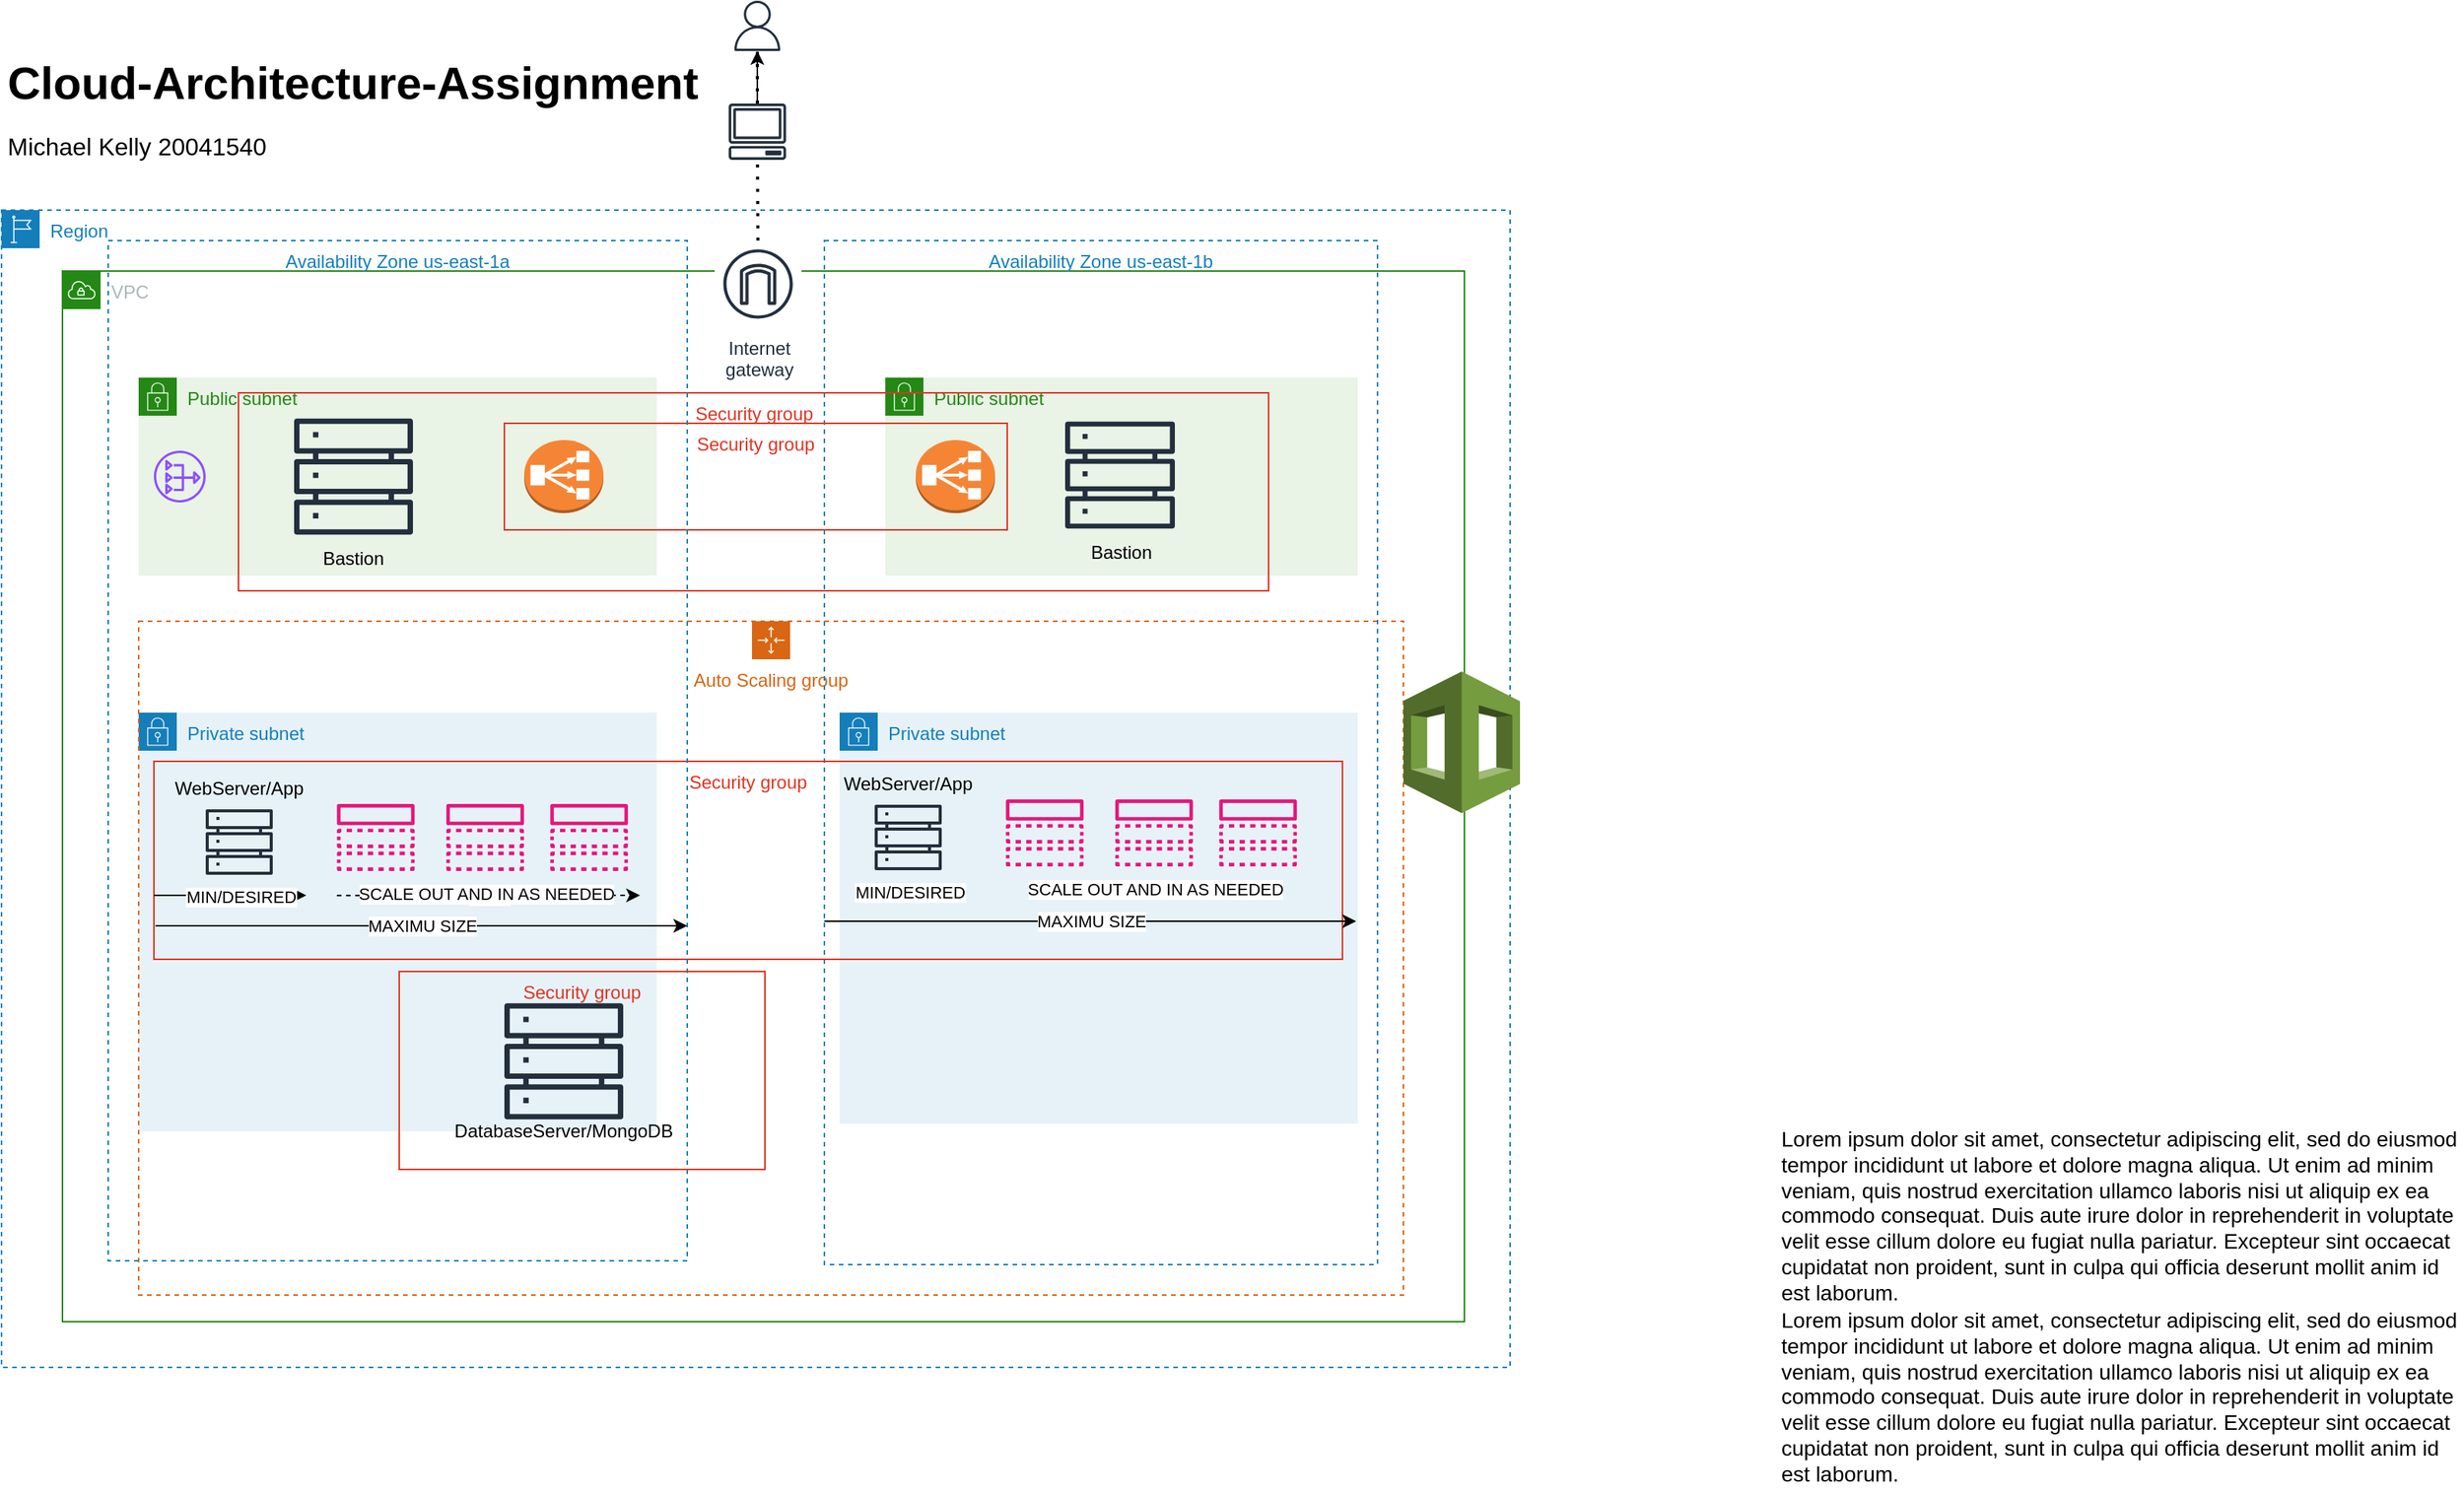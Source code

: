 <mxfile version="22.0.8" type="github">
  <diagram id="Ht1M8jgEwFfnCIfOTk4-" name="Page-1">
    <mxGraphModel dx="1224" dy="751" grid="1" gridSize="10" guides="1" tooltips="1" connect="1" arrows="1" fold="1" page="1" pageScale="1" pageWidth="827" pageHeight="1169" math="0" shadow="0">
      <root>
        <mxCell id="0" />
        <mxCell id="1" parent="0" />
        <mxCell id="-QjtrjUzRDEMRZ5MF8oH-47" value="Cloud-Architecture-Assignment" style="text;html=1;resizable=0;points=[];autosize=1;align=left;verticalAlign=top;spacingTop=-4;fontSize=30;fontStyle=1" parent="1" vertex="1">
          <mxGeometry x="12" y="65.5" width="480" height="40" as="geometry" />
        </mxCell>
        <mxCell id="-QjtrjUzRDEMRZ5MF8oH-48" value="Michael Kelly 20041540" style="text;html=1;resizable=0;points=[];autosize=1;align=left;verticalAlign=top;spacingTop=-4;fontSize=16" parent="1" vertex="1">
          <mxGeometry x="12" y="115.5" width="190" height="30" as="geometry" />
        </mxCell>
        <mxCell id="7OVz4w7n9kzEPWy-4BBC-19" value="&lt;span&gt;Lorem ipsum dolor sit amet, consectetur adipiscing elit, sed do eiusmod tempor incididunt ut labore et dolore magna aliqua. Ut enim ad minim veniam, quis nostrud exercitation ullamco laboris nisi ut aliquip ex ea commodo consequat. Duis aute irure dolor in reprehenderit in voluptate velit esse cillum dolore eu fugiat nulla pariatur. Excepteur sint occaecat cupidatat non proident, sunt in culpa qui officia deserunt mollit anim id est laborum.&lt;/span&gt;&lt;br&gt;" style="text;html=1;align=left;verticalAlign=top;spacingTop=-4;fontSize=14;labelBackgroundColor=none;whiteSpace=wrap;" parent="1" vertex="1">
          <mxGeometry x="1176" y="768.5" width="449" height="113" as="geometry" />
        </mxCell>
        <mxCell id="7OVz4w7n9kzEPWy-4BBC-20" value="&lt;span&gt;Lorem ipsum dolor sit amet, consectetur adipiscing elit, sed do eiusmod tempor incididunt ut labore et dolore magna aliqua. Ut enim ad minim veniam, quis nostrud exercitation ullamco laboris nisi ut aliquip ex ea commodo consequat. Duis aute irure dolor in reprehenderit in voluptate velit esse cillum dolore eu fugiat nulla pariatur. Excepteur sint occaecat cupidatat non proident, sunt in culpa qui officia deserunt mollit anim id est laborum.&lt;/span&gt;&lt;br&gt;" style="text;html=1;align=left;verticalAlign=top;spacingTop=-4;fontSize=14;labelBackgroundColor=none;whiteSpace=wrap;" parent="1" vertex="1">
          <mxGeometry x="1176" y="887.5" width="449" height="124" as="geometry" />
        </mxCell>
        <mxCell id="c5qdCcdymLX-LWGCJBsc-2" value="Region" style="points=[[0,0],[0.25,0],[0.5,0],[0.75,0],[1,0],[1,0.25],[1,0.5],[1,0.75],[1,1],[0.75,1],[0.5,1],[0.25,1],[0,1],[0,0.75],[0,0.5],[0,0.25]];outlineConnect=0;gradientColor=none;html=1;whiteSpace=wrap;fontSize=12;fontStyle=0;container=1;pointerEvents=0;collapsible=0;recursiveResize=0;shape=mxgraph.aws4.group;grIcon=mxgraph.aws4.group_region;strokeColor=#147EBA;fillColor=none;verticalAlign=top;align=left;spacingLeft=30;fontColor=#147EBA;dashed=1;" parent="1" vertex="1">
          <mxGeometry x="10" y="170" width="990" height="760" as="geometry" />
        </mxCell>
        <mxCell id="c5qdCcdymLX-LWGCJBsc-5" value="VPC" style="points=[[0,0],[0.25,0],[0.5,0],[0.75,0],[1,0],[1,0.25],[1,0.5],[1,0.75],[1,1],[0.75,1],[0.5,1],[0.25,1],[0,1],[0,0.75],[0,0.5],[0,0.25]];outlineConnect=0;gradientColor=none;html=1;whiteSpace=wrap;fontSize=12;fontStyle=0;container=1;pointerEvents=0;collapsible=0;recursiveResize=0;shape=mxgraph.aws4.group;grIcon=mxgraph.aws4.group_vpc;strokeColor=#248814;fillColor=none;verticalAlign=top;align=left;spacingLeft=30;fontColor=#AAB7B8;dashed=0;" parent="c5qdCcdymLX-LWGCJBsc-2" vertex="1">
          <mxGeometry x="40" y="40" width="920" height="690" as="geometry" />
        </mxCell>
        <mxCell id="c5qdCcdymLX-LWGCJBsc-13" value="Private subnet" style="points=[[0,0],[0.25,0],[0.5,0],[0.75,0],[1,0],[1,0.25],[1,0.5],[1,0.75],[1,1],[0.75,1],[0.5,1],[0.25,1],[0,1],[0,0.75],[0,0.5],[0,0.25]];outlineConnect=0;gradientColor=none;html=1;whiteSpace=wrap;fontSize=12;fontStyle=0;container=1;pointerEvents=0;collapsible=0;recursiveResize=0;shape=mxgraph.aws4.group;grIcon=mxgraph.aws4.group_security_group;grStroke=0;strokeColor=#147EBA;fillColor=#E6F2F8;verticalAlign=top;align=left;spacingLeft=30;fontColor=#147EBA;dashed=0;" parent="c5qdCcdymLX-LWGCJBsc-5" vertex="1">
          <mxGeometry x="50" y="290" width="340" height="275" as="geometry" />
        </mxCell>
        <mxCell id="c5qdCcdymLX-LWGCJBsc-14" value="Public subnet" style="points=[[0,0],[0.25,0],[0.5,0],[0.75,0],[1,0],[1,0.25],[1,0.5],[1,0.75],[1,1],[0.75,1],[0.5,1],[0.25,1],[0,1],[0,0.75],[0,0.5],[0,0.25]];outlineConnect=0;gradientColor=none;html=1;whiteSpace=wrap;fontSize=12;fontStyle=0;container=1;pointerEvents=0;collapsible=0;recursiveResize=0;shape=mxgraph.aws4.group;grIcon=mxgraph.aws4.group_security_group;grStroke=0;strokeColor=#248814;fillColor=#E9F3E6;verticalAlign=top;align=left;spacingLeft=30;fontColor=#248814;dashed=0;" parent="c5qdCcdymLX-LWGCJBsc-5" vertex="1">
          <mxGeometry x="50" y="70" width="340" height="130" as="geometry" />
        </mxCell>
        <mxCell id="c5qdCcdymLX-LWGCJBsc-15" value="Public subnet" style="points=[[0,0],[0.25,0],[0.5,0],[0.75,0],[1,0],[1,0.25],[1,0.5],[1,0.75],[1,1],[0.75,1],[0.5,1],[0.25,1],[0,1],[0,0.75],[0,0.5],[0,0.25]];outlineConnect=0;gradientColor=none;html=1;whiteSpace=wrap;fontSize=12;fontStyle=0;container=1;pointerEvents=0;collapsible=0;recursiveResize=0;shape=mxgraph.aws4.group;grIcon=mxgraph.aws4.group_security_group;grStroke=0;strokeColor=#248814;fillColor=#E9F3E6;verticalAlign=top;align=left;spacingLeft=30;fontColor=#248814;dashed=0;" parent="c5qdCcdymLX-LWGCJBsc-5" vertex="1">
          <mxGeometry x="540" y="70" width="310" height="130" as="geometry" />
        </mxCell>
        <mxCell id="c5qdCcdymLX-LWGCJBsc-18" value="Private subnet" style="points=[[0,0],[0.25,0],[0.5,0],[0.75,0],[1,0],[1,0.25],[1,0.5],[1,0.75],[1,1],[0.75,1],[0.5,1],[0.25,1],[0,1],[0,0.75],[0,0.5],[0,0.25]];outlineConnect=0;gradientColor=none;html=1;whiteSpace=wrap;fontSize=12;fontStyle=0;container=1;pointerEvents=0;collapsible=0;recursiveResize=0;shape=mxgraph.aws4.group;grIcon=mxgraph.aws4.group_security_group;grStroke=0;strokeColor=#147EBA;fillColor=#E6F2F8;verticalAlign=top;align=left;spacingLeft=30;fontColor=#147EBA;dashed=0;" parent="c5qdCcdymLX-LWGCJBsc-5" vertex="1">
          <mxGeometry x="510" y="290" width="340" height="270" as="geometry" />
        </mxCell>
        <mxCell id="c5qdCcdymLX-LWGCJBsc-31" value="" style="sketch=0;outlineConnect=0;fontColor=#232F3E;gradientColor=none;fillColor=#232F3D;strokeColor=none;dashed=0;verticalLabelPosition=bottom;verticalAlign=top;align=center;html=1;fontSize=12;fontStyle=0;aspect=fixed;pointerEvents=1;shape=mxgraph.aws4.servers;" parent="c5qdCcdymLX-LWGCJBsc-5" vertex="1">
          <mxGeometry x="658" y="98" width="72" height="72" as="geometry" />
        </mxCell>
        <mxCell id="c5qdCcdymLX-LWGCJBsc-38" value="Bastion" style="text;strokeColor=none;align=center;fillColor=none;html=1;verticalAlign=middle;whiteSpace=wrap;rounded=0;" parent="c5qdCcdymLX-LWGCJBsc-5" vertex="1">
          <mxGeometry x="665" y="170" width="60" height="30" as="geometry" />
        </mxCell>
        <mxCell id="c5qdCcdymLX-LWGCJBsc-30" value="Auto Scaling group" style="points=[[0,0],[0.25,0],[0.5,0],[0.75,0],[1,0],[1,0.25],[1,0.5],[1,0.75],[1,1],[0.75,1],[0.5,1],[0.25,1],[0,1],[0,0.75],[0,0.5],[0,0.25]];outlineConnect=0;gradientColor=none;html=1;whiteSpace=wrap;fontSize=12;fontStyle=0;container=1;pointerEvents=0;collapsible=0;recursiveResize=0;shape=mxgraph.aws4.groupCenter;grIcon=mxgraph.aws4.group_auto_scaling_group;grStroke=1;strokeColor=#D86613;fillColor=none;verticalAlign=top;align=center;fontColor=#D86613;dashed=1;spacingTop=25;" parent="c5qdCcdymLX-LWGCJBsc-5" vertex="1">
          <mxGeometry x="50" y="230" width="830" height="442.5" as="geometry" />
        </mxCell>
        <mxCell id="c5qdCcdymLX-LWGCJBsc-11" value="Availability Zone us-east-1b" style="fillColor=none;strokeColor=#147EBA;dashed=1;verticalAlign=top;fontStyle=0;fontColor=#147EBA;whiteSpace=wrap;html=1;" parent="c5qdCcdymLX-LWGCJBsc-30" vertex="1">
          <mxGeometry x="450" y="-250" width="363" height="672.5" as="geometry" />
        </mxCell>
        <mxCell id="c5qdCcdymLX-LWGCJBsc-26" value="Security group" style="fillColor=none;strokeColor=#DD3522;verticalAlign=top;fontStyle=0;fontColor=#DD3522;whiteSpace=wrap;html=1;" parent="c5qdCcdymLX-LWGCJBsc-30" vertex="1">
          <mxGeometry x="10" y="92" width="780" height="130" as="geometry" />
        </mxCell>
        <mxCell id="eCCUMSkAHWmk7bYO4hLl-54" value="" style="sketch=0;outlineConnect=0;fontColor=#232F3E;gradientColor=none;fillColor=#232F3D;strokeColor=none;dashed=0;verticalLabelPosition=bottom;verticalAlign=top;align=center;html=1;fontSize=12;fontStyle=0;aspect=fixed;pointerEvents=1;shape=mxgraph.aws4.servers;" vertex="1" parent="c5qdCcdymLX-LWGCJBsc-30">
          <mxGeometry x="483" y="120" width="44" height="44" as="geometry" />
        </mxCell>
        <mxCell id="eCCUMSkAHWmk7bYO4hLl-55" value="WebServer/App" style="text;strokeColor=none;align=center;fillColor=none;html=1;verticalAlign=middle;whiteSpace=wrap;rounded=0;" vertex="1" parent="c5qdCcdymLX-LWGCJBsc-30">
          <mxGeometry x="475" y="92" width="60" height="30" as="geometry" />
        </mxCell>
        <mxCell id="eCCUMSkAHWmk7bYO4hLl-56" value="MIN/DESIRED&lt;br&gt;" style="edgeLabel;html=1;align=center;verticalAlign=middle;resizable=0;points=[];" vertex="1" connectable="0" parent="c5qdCcdymLX-LWGCJBsc-30">
          <mxGeometry x="506" y="178" as="geometry" />
        </mxCell>
        <mxCell id="eCCUMSkAHWmk7bYO4hLl-57" value="" style="endArrow=classic;html=1;rounded=0;" edge="1" parent="c5qdCcdymLX-LWGCJBsc-30">
          <mxGeometry relative="1" as="geometry">
            <mxPoint x="450" y="197" as="sourcePoint" />
            <mxPoint x="799" y="197" as="targetPoint" />
          </mxGeometry>
        </mxCell>
        <mxCell id="eCCUMSkAHWmk7bYO4hLl-58" value="MAXIMU SIZE" style="edgeLabel;resizable=0;html=1;align=center;verticalAlign=middle;" connectable="0" vertex="1" parent="eCCUMSkAHWmk7bYO4hLl-57">
          <mxGeometry relative="1" as="geometry" />
        </mxCell>
        <mxCell id="eCCUMSkAHWmk7bYO4hLl-59" value="" style="sketch=0;outlineConnect=0;fontColor=#232F3E;gradientColor=none;fillColor=#E7157B;strokeColor=none;dashed=0;verticalLabelPosition=bottom;verticalAlign=top;align=center;html=1;fontSize=12;fontStyle=0;aspect=fixed;pointerEvents=1;shape=mxgraph.aws4.topic;" vertex="1" parent="c5qdCcdymLX-LWGCJBsc-30">
          <mxGeometry x="569" y="117" width="51.22" height="44" as="geometry" />
        </mxCell>
        <mxCell id="eCCUMSkAHWmk7bYO4hLl-60" value="" style="sketch=0;outlineConnect=0;fontColor=#232F3E;gradientColor=none;fillColor=#E7157B;strokeColor=none;dashed=0;verticalLabelPosition=bottom;verticalAlign=top;align=center;html=1;fontSize=12;fontStyle=0;aspect=fixed;pointerEvents=1;shape=mxgraph.aws4.topic;" vertex="1" parent="c5qdCcdymLX-LWGCJBsc-30">
          <mxGeometry x="640.78" y="117" width="51.22" height="44" as="geometry" />
        </mxCell>
        <mxCell id="eCCUMSkAHWmk7bYO4hLl-61" value="" style="sketch=0;outlineConnect=0;fontColor=#232F3E;gradientColor=none;fillColor=#E7157B;strokeColor=none;dashed=0;verticalLabelPosition=bottom;verticalAlign=top;align=center;html=1;fontSize=12;fontStyle=0;aspect=fixed;pointerEvents=1;shape=mxgraph.aws4.topic;" vertex="1" parent="c5qdCcdymLX-LWGCJBsc-30">
          <mxGeometry x="709" y="117" width="51.22" height="44" as="geometry" />
        </mxCell>
        <mxCell id="eCCUMSkAHWmk7bYO4hLl-62" value="SCALE OUT AND IN AS NEEDED" style="edgeLabel;html=1;align=center;verticalAlign=middle;resizable=0;points=[];" vertex="1" connectable="0" parent="c5qdCcdymLX-LWGCJBsc-30">
          <mxGeometry x="667.099" y="176.071" as="geometry" />
        </mxCell>
        <mxCell id="eCCUMSkAHWmk7bYO4hLl-16" value="Internet&#xa;gateway" style="sketch=0;outlineConnect=0;fontColor=#232F3E;gradientColor=none;strokeColor=#232F3E;fillColor=#ffffff;dashed=0;verticalLabelPosition=bottom;verticalAlign=top;align=center;html=1;fontSize=12;fontStyle=0;aspect=fixed;shape=mxgraph.aws4.resourceIcon;resIcon=mxgraph.aws4.internet_gateway;" vertex="1" parent="c5qdCcdymLX-LWGCJBsc-5">
          <mxGeometry x="428" y="-20" width="57" height="57" as="geometry" />
        </mxCell>
        <mxCell id="eCCUMSkAHWmk7bYO4hLl-25" value="" style="outlineConnect=0;dashed=0;verticalLabelPosition=bottom;verticalAlign=top;align=center;html=1;shape=mxgraph.aws3.classic_load_balancer;fillColor=#F58534;gradientColor=none;" vertex="1" parent="c5qdCcdymLX-LWGCJBsc-5">
          <mxGeometry x="560" y="111" width="52" height="48" as="geometry" />
        </mxCell>
        <mxCell id="eCCUMSkAHWmk7bYO4hLl-26" value="Security group" style="fillColor=none;strokeColor=#DD3522;verticalAlign=top;fontStyle=0;fontColor=#DD3522;whiteSpace=wrap;html=1;" vertex="1" parent="c5qdCcdymLX-LWGCJBsc-5">
          <mxGeometry x="290" y="100" width="330" height="70" as="geometry" />
        </mxCell>
        <mxCell id="c5qdCcdymLX-LWGCJBsc-39" value="" style="outlineConnect=0;dashed=0;verticalLabelPosition=bottom;verticalAlign=top;align=center;html=1;shape=mxgraph.aws3.cloudformation;fillColor=#759C3E;gradientColor=none;" parent="c5qdCcdymLX-LWGCJBsc-5" vertex="1">
          <mxGeometry x="880" y="263" width="76.5" height="93" as="geometry" />
        </mxCell>
        <mxCell id="eCCUMSkAHWmk7bYO4hLl-27" value="Security group" style="fillColor=none;strokeColor=#DD3522;verticalAlign=top;fontStyle=0;fontColor=#DD3522;whiteSpace=wrap;html=1;" vertex="1" parent="c5qdCcdymLX-LWGCJBsc-5">
          <mxGeometry x="115.5" y="80" width="676" height="130" as="geometry" />
        </mxCell>
        <mxCell id="c5qdCcdymLX-LWGCJBsc-12" value="Availability Zone us-east-1a" style="fillColor=none;strokeColor=#147EBA;dashed=1;verticalAlign=top;fontStyle=0;fontColor=#147EBA;whiteSpace=wrap;html=1;" parent="c5qdCcdymLX-LWGCJBsc-2" vertex="1">
          <mxGeometry x="70" y="20" width="380" height="670" as="geometry" />
        </mxCell>
        <mxCell id="c5qdCcdymLX-LWGCJBsc-19" value="" style="sketch=0;outlineConnect=0;fontColor=#232F3E;gradientColor=none;fillColor=#232F3D;strokeColor=none;dashed=0;verticalLabelPosition=bottom;verticalAlign=top;align=center;html=1;fontSize=12;fontStyle=0;aspect=fixed;pointerEvents=1;shape=mxgraph.aws4.servers;" parent="c5qdCcdymLX-LWGCJBsc-2" vertex="1">
          <mxGeometry x="134" y="393" width="44" height="44" as="geometry" />
        </mxCell>
        <mxCell id="c5qdCcdymLX-LWGCJBsc-23" value="" style="sketch=0;outlineConnect=0;fontColor=#232F3E;gradientColor=none;fillColor=#232F3D;strokeColor=none;dashed=0;verticalLabelPosition=bottom;verticalAlign=top;align=center;html=1;fontSize=12;fontStyle=0;aspect=fixed;pointerEvents=1;shape=mxgraph.aws4.servers;" parent="c5qdCcdymLX-LWGCJBsc-2" vertex="1">
          <mxGeometry x="330" y="520" width="78" height="78" as="geometry" />
        </mxCell>
        <mxCell id="c5qdCcdymLX-LWGCJBsc-25" value="" style="sketch=0;outlineConnect=0;fontColor=#232F3E;gradientColor=none;fillColor=#232F3D;strokeColor=none;dashed=0;verticalLabelPosition=bottom;verticalAlign=top;align=center;html=1;fontSize=12;fontStyle=0;aspect=fixed;pointerEvents=1;shape=mxgraph.aws4.servers;" parent="c5qdCcdymLX-LWGCJBsc-2" vertex="1">
          <mxGeometry x="192" y="136" width="78" height="78" as="geometry" />
        </mxCell>
        <mxCell id="c5qdCcdymLX-LWGCJBsc-27" value="Security group" style="fillColor=none;strokeColor=#DD3522;verticalAlign=top;fontStyle=0;fontColor=#DD3522;whiteSpace=wrap;html=1;" parent="c5qdCcdymLX-LWGCJBsc-2" vertex="1">
          <mxGeometry x="261" y="500" width="240" height="130" as="geometry" />
        </mxCell>
        <mxCell id="c5qdCcdymLX-LWGCJBsc-33" value="Bastion" style="text;strokeColor=none;align=center;fillColor=none;html=1;verticalAlign=middle;whiteSpace=wrap;rounded=0;" parent="c5qdCcdymLX-LWGCJBsc-2" vertex="1">
          <mxGeometry x="201" y="214" width="60" height="30" as="geometry" />
        </mxCell>
        <mxCell id="c5qdCcdymLX-LWGCJBsc-34" value="WebServer/App" style="text;strokeColor=none;align=center;fillColor=none;html=1;verticalAlign=middle;whiteSpace=wrap;rounded=0;" parent="c5qdCcdymLX-LWGCJBsc-2" vertex="1">
          <mxGeometry x="126" y="365" width="60" height="30" as="geometry" />
        </mxCell>
        <mxCell id="c5qdCcdymLX-LWGCJBsc-36" value="DatabaseServer/MongoDB" style="text;strokeColor=none;align=center;fillColor=none;html=1;verticalAlign=middle;whiteSpace=wrap;rounded=0;" parent="c5qdCcdymLX-LWGCJBsc-2" vertex="1">
          <mxGeometry x="339" y="590" width="60" height="30" as="geometry" />
        </mxCell>
        <mxCell id="eCCUMSkAHWmk7bYO4hLl-1" value="" style="sketch=0;outlineConnect=0;fontColor=#232F3E;gradientColor=none;fillColor=#8C4FFF;strokeColor=none;dashed=0;verticalLabelPosition=bottom;verticalAlign=top;align=center;html=1;fontSize=12;fontStyle=0;aspect=fixed;pointerEvents=1;shape=mxgraph.aws4.nat_gateway;" vertex="1" parent="c5qdCcdymLX-LWGCJBsc-2">
          <mxGeometry x="100" y="158" width="34" height="34" as="geometry" />
        </mxCell>
        <mxCell id="c5qdCcdymLX-LWGCJBsc-32" value="" style="outlineConnect=0;dashed=0;verticalLabelPosition=bottom;verticalAlign=top;align=center;html=1;shape=mxgraph.aws3.classic_load_balancer;fillColor=#F58534;gradientColor=none;" parent="c5qdCcdymLX-LWGCJBsc-2" vertex="1">
          <mxGeometry x="343" y="151" width="52" height="48" as="geometry" />
        </mxCell>
        <mxCell id="eCCUMSkAHWmk7bYO4hLl-29" value="" style="endArrow=classic;html=1;rounded=0;" edge="1" parent="c5qdCcdymLX-LWGCJBsc-2">
          <mxGeometry relative="1" as="geometry">
            <mxPoint x="100" y="450" as="sourcePoint" />
            <mxPoint x="200" y="450" as="targetPoint" />
          </mxGeometry>
        </mxCell>
        <mxCell id="eCCUMSkAHWmk7bYO4hLl-33" value="MIN/DESIRED&lt;br&gt;" style="edgeLabel;html=1;align=center;verticalAlign=middle;resizable=0;points=[];" vertex="1" connectable="0" parent="eCCUMSkAHWmk7bYO4hLl-29">
          <mxGeometry x="0.14" y="-1" relative="1" as="geometry">
            <mxPoint as="offset" />
          </mxGeometry>
        </mxCell>
        <mxCell id="eCCUMSkAHWmk7bYO4hLl-42" value="" style="endArrow=classic;html=1;rounded=0;" edge="1" parent="c5qdCcdymLX-LWGCJBsc-2">
          <mxGeometry relative="1" as="geometry">
            <mxPoint x="101" y="470" as="sourcePoint" />
            <mxPoint x="450" y="470" as="targetPoint" />
          </mxGeometry>
        </mxCell>
        <mxCell id="eCCUMSkAHWmk7bYO4hLl-43" value="MAXIMU SIZE" style="edgeLabel;resizable=0;html=1;align=center;verticalAlign=middle;" connectable="0" vertex="1" parent="eCCUMSkAHWmk7bYO4hLl-42">
          <mxGeometry relative="1" as="geometry" />
        </mxCell>
        <mxCell id="eCCUMSkAHWmk7bYO4hLl-44" value="" style="sketch=0;outlineConnect=0;fontColor=#232F3E;gradientColor=none;fillColor=#E7157B;strokeColor=none;dashed=0;verticalLabelPosition=bottom;verticalAlign=top;align=center;html=1;fontSize=12;fontStyle=0;aspect=fixed;pointerEvents=1;shape=mxgraph.aws4.topic;" vertex="1" parent="c5qdCcdymLX-LWGCJBsc-2">
          <mxGeometry x="220" y="390" width="51.22" height="44" as="geometry" />
        </mxCell>
        <mxCell id="eCCUMSkAHWmk7bYO4hLl-45" value="" style="sketch=0;outlineConnect=0;fontColor=#232F3E;gradientColor=none;fillColor=#E7157B;strokeColor=none;dashed=0;verticalLabelPosition=bottom;verticalAlign=top;align=center;html=1;fontSize=12;fontStyle=0;aspect=fixed;pointerEvents=1;shape=mxgraph.aws4.topic;" vertex="1" parent="c5qdCcdymLX-LWGCJBsc-2">
          <mxGeometry x="291.78" y="390" width="51.22" height="44" as="geometry" />
        </mxCell>
        <mxCell id="eCCUMSkAHWmk7bYO4hLl-46" value="" style="sketch=0;outlineConnect=0;fontColor=#232F3E;gradientColor=none;fillColor=#E7157B;strokeColor=none;dashed=0;verticalLabelPosition=bottom;verticalAlign=top;align=center;html=1;fontSize=12;fontStyle=0;aspect=fixed;pointerEvents=1;shape=mxgraph.aws4.topic;" vertex="1" parent="c5qdCcdymLX-LWGCJBsc-2">
          <mxGeometry x="360" y="390" width="51.22" height="44" as="geometry" />
        </mxCell>
        <mxCell id="eCCUMSkAHWmk7bYO4hLl-47" value="" style="endArrow=classic;html=1;rounded=0;dashed=1;exitX=0.395;exitY=0.642;exitDx=0;exitDy=0;exitPerimeter=0;" edge="1" parent="c5qdCcdymLX-LWGCJBsc-2" source="c5qdCcdymLX-LWGCJBsc-12">
          <mxGeometry relative="1" as="geometry">
            <mxPoint x="319" y="450" as="sourcePoint" />
            <mxPoint x="419" y="450" as="targetPoint" />
          </mxGeometry>
        </mxCell>
        <mxCell id="eCCUMSkAHWmk7bYO4hLl-48" value="Label" style="edgeLabel;resizable=0;html=1;align=center;verticalAlign=middle;" connectable="0" vertex="1" parent="eCCUMSkAHWmk7bYO4hLl-47">
          <mxGeometry relative="1" as="geometry" />
        </mxCell>
        <mxCell id="eCCUMSkAHWmk7bYO4hLl-49" value="SCALE OUT AND IN AS NEEDED" style="edgeLabel;html=1;align=center;verticalAlign=middle;resizable=0;points=[];" vertex="1" connectable="0" parent="eCCUMSkAHWmk7bYO4hLl-47">
          <mxGeometry x="-0.016" y="1" relative="1" as="geometry">
            <mxPoint as="offset" />
          </mxGeometry>
        </mxCell>
        <mxCell id="eCCUMSkAHWmk7bYO4hLl-8" value="" style="sketch=0;outlineConnect=0;fontColor=#232F3E;gradientColor=none;fillColor=#232F3D;strokeColor=none;dashed=0;verticalLabelPosition=bottom;verticalAlign=top;align=center;html=1;fontSize=12;fontStyle=0;aspect=fixed;pointerEvents=1;shape=mxgraph.aws4.user;" vertex="1" parent="1">
          <mxGeometry x="489.51" y="32.5" width="33" height="33" as="geometry" />
        </mxCell>
        <mxCell id="eCCUMSkAHWmk7bYO4hLl-28" value="" style="edgeStyle=orthogonalEdgeStyle;rounded=0;orthogonalLoop=1;jettySize=auto;html=1;" edge="1" parent="1" source="eCCUMSkAHWmk7bYO4hLl-9" target="eCCUMSkAHWmk7bYO4hLl-8">
          <mxGeometry relative="1" as="geometry" />
        </mxCell>
        <mxCell id="eCCUMSkAHWmk7bYO4hLl-9" value="" style="sketch=0;outlineConnect=0;fontColor=#232F3E;gradientColor=none;fillColor=#232F3D;strokeColor=default;dashed=1;verticalLabelPosition=bottom;verticalAlign=top;align=center;html=1;fontSize=12;fontStyle=0;aspect=fixed;pointerEvents=1;shape=mxgraph.aws4.client;" vertex="1" parent="1">
          <mxGeometry x="487.03" y="100" width="37.97" height="37" as="geometry" />
        </mxCell>
        <mxCell id="eCCUMSkAHWmk7bYO4hLl-21" value="" style="endArrow=none;dashed=1;html=1;dashPattern=1 3;strokeWidth=2;rounded=0;" edge="1" parent="1" source="eCCUMSkAHWmk7bYO4hLl-16" target="eCCUMSkAHWmk7bYO4hLl-9">
          <mxGeometry width="50" height="50" relative="1" as="geometry">
            <mxPoint x="497" y="180" as="sourcePoint" />
            <mxPoint x="547" y="130" as="targetPoint" />
          </mxGeometry>
        </mxCell>
        <mxCell id="eCCUMSkAHWmk7bYO4hLl-22" value="" style="endArrow=none;dashed=1;html=1;dashPattern=1 3;strokeWidth=2;rounded=0;" edge="1" parent="1" source="eCCUMSkAHWmk7bYO4hLl-9" target="eCCUMSkAHWmk7bYO4hLl-8">
          <mxGeometry width="50" height="50" relative="1" as="geometry">
            <mxPoint x="510" y="100" as="sourcePoint" />
            <mxPoint x="560" y="50" as="targetPoint" />
          </mxGeometry>
        </mxCell>
      </root>
    </mxGraphModel>
  </diagram>
</mxfile>
